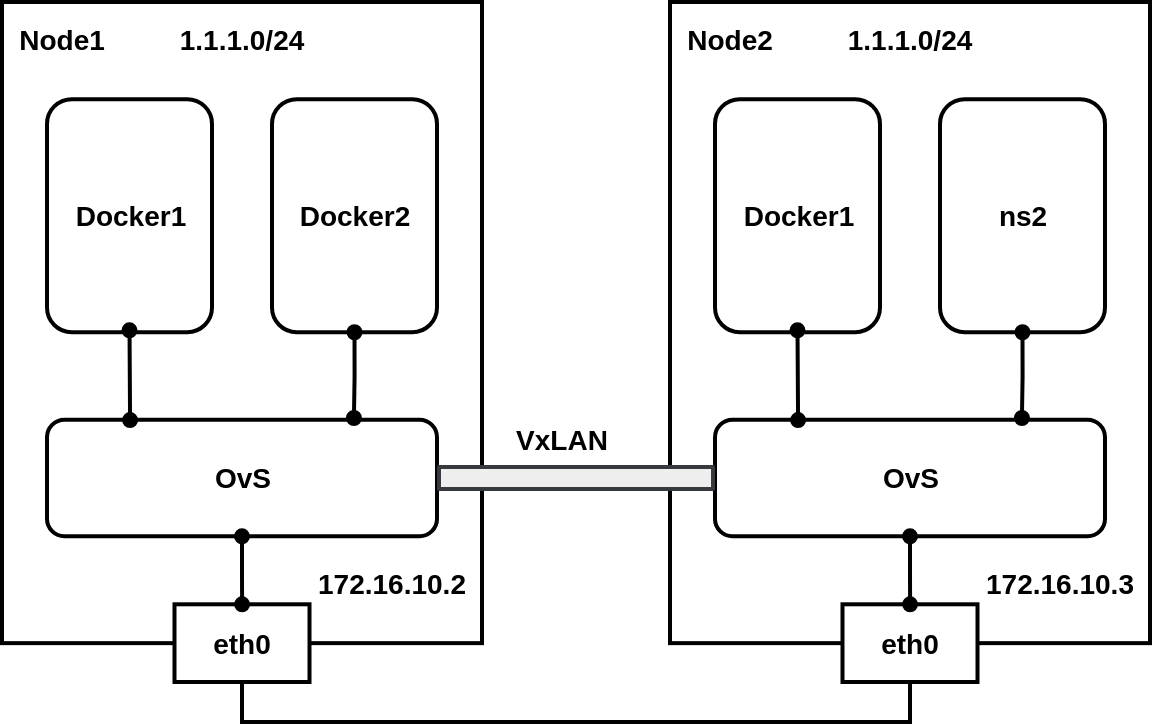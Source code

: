 <mxfile version="14.9.4" type="github"><diagram id="RsipwHmstDPNMy2VP-Ev" name="Page-1"><mxGraphModel dx="1038" dy="491" grid="1" gridSize="10" guides="1" tooltips="1" connect="1" arrows="1" fold="1" page="1" pageScale="1" pageWidth="827" pageHeight="1169" math="0" shadow="0"><root><mxCell id="0"/><mxCell id="1" parent="0"/><mxCell id="8l71zG5UURdjVhLfGcb7-1" value="" style="rounded=0;whiteSpace=wrap;html=1;strokeWidth=2;" vertex="1" parent="1"><mxGeometry x="80" y="90" width="240" height="320.571" as="geometry"/></mxCell><mxCell id="8l71zG5UURdjVhLfGcb7-2" value="&lt;b style=&quot;font-size: 14px&quot;&gt;Docker1&lt;/b&gt;" style="rounded=1;whiteSpace=wrap;html=1;strokeWidth=2;" vertex="1" parent="1"><mxGeometry x="102.5" y="138.571" width="82.5" height="116.571" as="geometry"/></mxCell><mxCell id="8l71zG5UURdjVhLfGcb7-3" value="&lt;b style=&quot;font-size: 14px&quot;&gt;Docker2&lt;/b&gt;" style="rounded=1;whiteSpace=wrap;html=1;strokeWidth=2;" vertex="1" parent="1"><mxGeometry x="215" y="138.571" width="82.5" height="116.571" as="geometry"/></mxCell><mxCell id="8l71zG5UURdjVhLfGcb7-4" value="&lt;font style=&quot;font-size: 14px&quot;&gt;&lt;b&gt;OvS&lt;/b&gt;&lt;/font&gt;" style="rounded=1;whiteSpace=wrap;html=1;strokeWidth=2;" vertex="1" parent="1"><mxGeometry x="102.5" y="298.857" width="195" height="58.286" as="geometry"/></mxCell><mxCell id="8l71zG5UURdjVhLfGcb7-5" value="&lt;font style=&quot;font-size: 14px&quot;&gt;&lt;b&gt;Node1&lt;/b&gt;&lt;/font&gt;" style="text;html=1;strokeColor=none;fillColor=none;align=center;verticalAlign=middle;whiteSpace=wrap;rounded=0;strokeWidth=2;" vertex="1" parent="1"><mxGeometry x="95" y="99.714" width="30" height="19.429" as="geometry"/></mxCell><mxCell id="8l71zG5UURdjVhLfGcb7-26" style="edgeStyle=orthogonalEdgeStyle;rounded=0;orthogonalLoop=1;jettySize=auto;html=1;exitX=0.5;exitY=1;exitDx=0;exitDy=0;entryX=0.5;entryY=1;entryDx=0;entryDy=0;startArrow=none;startFill=0;endArrow=none;endFill=0;strokeWidth=2;" edge="1" parent="1" source="8l71zG5UURdjVhLfGcb7-6" target="8l71zG5UURdjVhLfGcb7-18"><mxGeometry relative="1" as="geometry"/></mxCell><mxCell id="8l71zG5UURdjVhLfGcb7-6" value="&lt;font style=&quot;font-size: 14px&quot;&gt;&lt;b&gt;eth0&lt;/b&gt;&lt;/font&gt;" style="rounded=0;whiteSpace=wrap;html=1;strokeWidth=2;" vertex="1" parent="1"><mxGeometry x="166.25" y="391.143" width="67.5" height="38.857" as="geometry"/></mxCell><mxCell id="8l71zG5UURdjVhLfGcb7-7" value="&lt;font style=&quot;font-size: 14px&quot;&gt;&lt;b&gt;1.1.1.0/24&lt;/b&gt;&lt;/font&gt;" style="text;html=1;strokeColor=none;fillColor=none;align=center;verticalAlign=middle;whiteSpace=wrap;rounded=0;" vertex="1" parent="1"><mxGeometry x="185" y="99.714" width="30" height="19.429" as="geometry"/></mxCell><mxCell id="8l71zG5UURdjVhLfGcb7-8" value="&lt;font style=&quot;font-size: 14px&quot;&gt;&lt;b&gt;172.16.10.2&lt;/b&gt;&lt;/font&gt;" style="text;html=1;strokeColor=none;fillColor=none;align=center;verticalAlign=middle;whiteSpace=wrap;rounded=0;" vertex="1" parent="1"><mxGeometry x="260" y="371.714" width="30" height="19.429" as="geometry"/></mxCell><mxCell id="8l71zG5UURdjVhLfGcb7-11" style="edgeStyle=orthogonalEdgeStyle;rounded=0;orthogonalLoop=1;jettySize=auto;html=1;exitX=0.5;exitY=1;exitDx=0;exitDy=0;entryX=0.787;entryY=-0.015;entryDx=0;entryDy=0;entryPerimeter=0;startArrow=oval;startFill=1;endArrow=oval;endFill=1;strokeWidth=2;" edge="1" parent="1" source="8l71zG5UURdjVhLfGcb7-3" target="8l71zG5UURdjVhLfGcb7-4"><mxGeometry x="80" y="90" as="geometry"/></mxCell><mxCell id="8l71zG5UURdjVhLfGcb7-10" style="edgeStyle=orthogonalEdgeStyle;rounded=0;orthogonalLoop=1;jettySize=auto;html=1;exitX=0.5;exitY=1;exitDx=0;exitDy=0;entryX=0.213;entryY=0.02;entryDx=0;entryDy=0;entryPerimeter=0;startArrow=oval;startFill=1;endArrow=oval;endFill=1;strokeWidth=2;" edge="1" parent="1"><mxGeometry x="80" y="89" as="geometry"><mxPoint x="143.75" y="254.143" as="sourcePoint"/><mxPoint x="144.035" y="299.023" as="targetPoint"/><Array as="points"><mxPoint x="144" y="260"/><mxPoint x="144" y="260"/></Array></mxGeometry></mxCell><mxCell id="8l71zG5UURdjVhLfGcb7-12" style="edgeStyle=orthogonalEdgeStyle;rounded=0;orthogonalLoop=1;jettySize=auto;html=1;exitX=0.5;exitY=1;exitDx=0;exitDy=0;startArrow=oval;startFill=1;endArrow=oval;endFill=1;strokeWidth=2;" edge="1" parent="1" source="8l71zG5UURdjVhLfGcb7-4" target="8l71zG5UURdjVhLfGcb7-6"><mxGeometry relative="1" as="geometry"/></mxCell><mxCell id="8l71zG5UURdjVhLfGcb7-13" value="" style="rounded=0;whiteSpace=wrap;html=1;strokeWidth=2;" vertex="1" parent="1"><mxGeometry x="414" y="90" width="240" height="320.571" as="geometry"/></mxCell><mxCell id="8l71zG5UURdjVhLfGcb7-14" value="&lt;b style=&quot;font-size: 14px&quot;&gt;Docker1&lt;/b&gt;" style="rounded=1;whiteSpace=wrap;html=1;strokeWidth=2;" vertex="1" parent="1"><mxGeometry x="436.5" y="138.571" width="82.5" height="116.571" as="geometry"/></mxCell><mxCell id="8l71zG5UURdjVhLfGcb7-15" value="&lt;font style=&quot;font-size: 14px&quot;&gt;&lt;b&gt;ns2&lt;/b&gt;&lt;/font&gt;" style="rounded=1;whiteSpace=wrap;html=1;strokeWidth=2;" vertex="1" parent="1"><mxGeometry x="549" y="138.571" width="82.5" height="116.571" as="geometry"/></mxCell><mxCell id="8l71zG5UURdjVhLfGcb7-16" value="&lt;font style=&quot;font-size: 14px&quot;&gt;&lt;b&gt;OvS&lt;/b&gt;&lt;/font&gt;" style="rounded=1;whiteSpace=wrap;html=1;strokeWidth=2;" vertex="1" parent="1"><mxGeometry x="436.5" y="298.857" width="195" height="58.286" as="geometry"/></mxCell><mxCell id="8l71zG5UURdjVhLfGcb7-17" value="&lt;font style=&quot;font-size: 14px&quot;&gt;&lt;b&gt;Node2&lt;/b&gt;&lt;/font&gt;" style="text;html=1;strokeColor=none;fillColor=none;align=center;verticalAlign=middle;whiteSpace=wrap;rounded=0;strokeWidth=2;" vertex="1" parent="1"><mxGeometry x="429" y="99.714" width="30" height="19.429" as="geometry"/></mxCell><mxCell id="8l71zG5UURdjVhLfGcb7-18" value="&lt;font style=&quot;font-size: 14px&quot;&gt;&lt;b&gt;eth0&lt;/b&gt;&lt;/font&gt;" style="rounded=0;whiteSpace=wrap;html=1;strokeWidth=2;" vertex="1" parent="1"><mxGeometry x="500.25" y="391.143" width="67.5" height="38.857" as="geometry"/></mxCell><mxCell id="8l71zG5UURdjVhLfGcb7-19" value="&lt;font style=&quot;font-size: 14px&quot;&gt;&lt;b&gt;1.1.1.0/24&lt;/b&gt;&lt;/font&gt;" style="text;html=1;strokeColor=none;fillColor=none;align=center;verticalAlign=middle;whiteSpace=wrap;rounded=0;" vertex="1" parent="1"><mxGeometry x="519" y="99.714" width="30" height="19.429" as="geometry"/></mxCell><mxCell id="8l71zG5UURdjVhLfGcb7-20" value="&lt;font style=&quot;font-size: 14px&quot;&gt;&lt;b&gt;172.16.10.3&lt;/b&gt;&lt;/font&gt;" style="text;html=1;strokeColor=none;fillColor=none;align=center;verticalAlign=middle;whiteSpace=wrap;rounded=0;" vertex="1" parent="1"><mxGeometry x="594" y="371.714" width="30" height="19.429" as="geometry"/></mxCell><mxCell id="8l71zG5UURdjVhLfGcb7-21" style="edgeStyle=orthogonalEdgeStyle;rounded=0;orthogonalLoop=1;jettySize=auto;html=1;exitX=0.5;exitY=1;exitDx=0;exitDy=0;entryX=0.787;entryY=-0.015;entryDx=0;entryDy=0;entryPerimeter=0;startArrow=oval;startFill=1;endArrow=oval;endFill=1;strokeWidth=2;" edge="1" parent="1" source="8l71zG5UURdjVhLfGcb7-15" target="8l71zG5UURdjVhLfGcb7-16"><mxGeometry x="414" y="90" as="geometry"/></mxCell><mxCell id="8l71zG5UURdjVhLfGcb7-22" style="edgeStyle=orthogonalEdgeStyle;rounded=0;orthogonalLoop=1;jettySize=auto;html=1;exitX=0.5;exitY=1;exitDx=0;exitDy=0;entryX=0.213;entryY=0.02;entryDx=0;entryDy=0;entryPerimeter=0;startArrow=oval;startFill=1;endArrow=oval;endFill=1;strokeWidth=2;" edge="1" parent="1"><mxGeometry x="414" y="89" as="geometry"><mxPoint x="477.75" y="254.143" as="sourcePoint"/><mxPoint x="478.035" y="299.023" as="targetPoint"/><Array as="points"><mxPoint x="478" y="260"/><mxPoint x="478" y="260"/></Array></mxGeometry></mxCell><mxCell id="8l71zG5UURdjVhLfGcb7-23" style="edgeStyle=orthogonalEdgeStyle;rounded=0;orthogonalLoop=1;jettySize=auto;html=1;exitX=0.5;exitY=1;exitDx=0;exitDy=0;startArrow=oval;startFill=1;endArrow=oval;endFill=1;strokeWidth=2;" edge="1" parent="1" source="8l71zG5UURdjVhLfGcb7-16" target="8l71zG5UURdjVhLfGcb7-18"><mxGeometry relative="1" as="geometry"/></mxCell><mxCell id="8l71zG5UURdjVhLfGcb7-25" value="" style="shape=flexArrow;endArrow=none;startArrow=none;html=1;strokeWidth=2;exitX=1;exitY=0.5;exitDx=0;exitDy=0;entryX=0;entryY=0.5;entryDx=0;entryDy=0;endFill=0;startFill=0;fillColor=#eeeeee;strokeColor=#36393d;" edge="1" parent="1" source="8l71zG5UURdjVhLfGcb7-4" target="8l71zG5UURdjVhLfGcb7-16"><mxGeometry width="100" height="100" relative="1" as="geometry"><mxPoint x="350" y="390" as="sourcePoint"/><mxPoint x="450" y="290" as="targetPoint"/></mxGeometry></mxCell><mxCell id="8l71zG5UURdjVhLfGcb7-27" value="&lt;font style=&quot;font-size: 14px&quot;&gt;&lt;b&gt;VxLAN&lt;/b&gt;&lt;/font&gt;" style="text;html=1;strokeColor=none;fillColor=none;align=center;verticalAlign=middle;whiteSpace=wrap;rounded=0;" vertex="1" parent="1"><mxGeometry x="340" y="299" width="40" height="20" as="geometry"/></mxCell></root></mxGraphModel></diagram></mxfile>